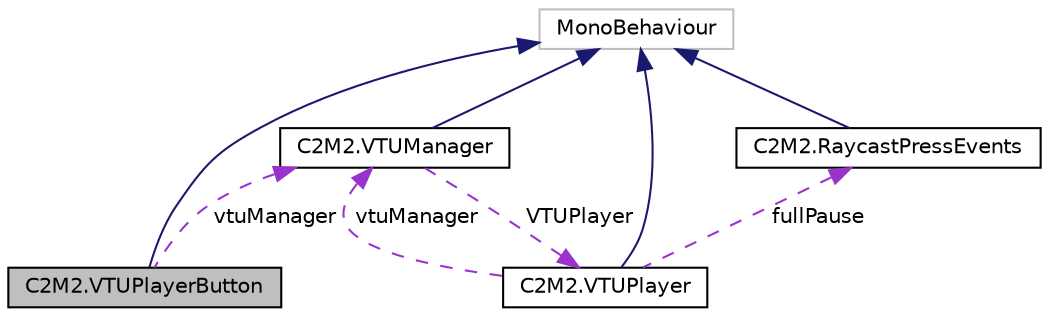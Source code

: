 digraph "C2M2.VTUPlayerButton"
{
 // LATEX_PDF_SIZE
  edge [fontname="Helvetica",fontsize="10",labelfontname="Helvetica",labelfontsize="10"];
  node [fontname="Helvetica",fontsize="10",shape=record];
  Node1 [label="C2M2.VTUPlayerButton",height=0.2,width=0.4,color="black", fillcolor="grey75", style="filled", fontcolor="black",tooltip=" "];
  Node2 -> Node1 [dir="back",color="midnightblue",fontsize="10",style="solid",fontname="Helvetica"];
  Node2 [label="MonoBehaviour",height=0.2,width=0.4,color="grey75", fillcolor="white", style="filled",tooltip=" "];
  Node3 -> Node1 [dir="back",color="darkorchid3",fontsize="10",style="dashed",label=" vtuManager" ,fontname="Helvetica"];
  Node3 [label="C2M2.VTUManager",height=0.2,width=0.4,color="black", fillcolor="white", style="filled",URL="$d4/d96/class_c2_m2_1_1_v_t_u_manager.html",tooltip=" "];
  Node2 -> Node3 [dir="back",color="midnightblue",fontsize="10",style="solid",fontname="Helvetica"];
  Node4 -> Node3 [dir="back",color="darkorchid3",fontsize="10",style="dashed",label=" VTUPlayer" ,fontname="Helvetica"];
  Node4 [label="C2M2.VTUPlayer",height=0.2,width=0.4,color="black", fillcolor="white", style="filled",URL="$d8/dcf/class_c2_m2_1_1_v_t_u_player.html",tooltip=" "];
  Node2 -> Node4 [dir="back",color="midnightblue",fontsize="10",style="solid",fontname="Helvetica"];
  Node5 -> Node4 [dir="back",color="darkorchid3",fontsize="10",style="dashed",label=" fullPause" ,fontname="Helvetica"];
  Node5 [label="C2M2.RaycastPressEvents",height=0.2,width=0.4,color="black", fillcolor="white", style="filled",URL="$dd/dab/class_c2_m2_1_1_raycast_press_events.html",tooltip="Store custom events that the corresponding RaycastTriggerManager will invoke"];
  Node2 -> Node5 [dir="back",color="midnightblue",fontsize="10",style="solid",fontname="Helvetica"];
  Node3 -> Node4 [dir="back",color="darkorchid3",fontsize="10",style="dashed",label=" vtuManager" ,fontname="Helvetica"];
}
